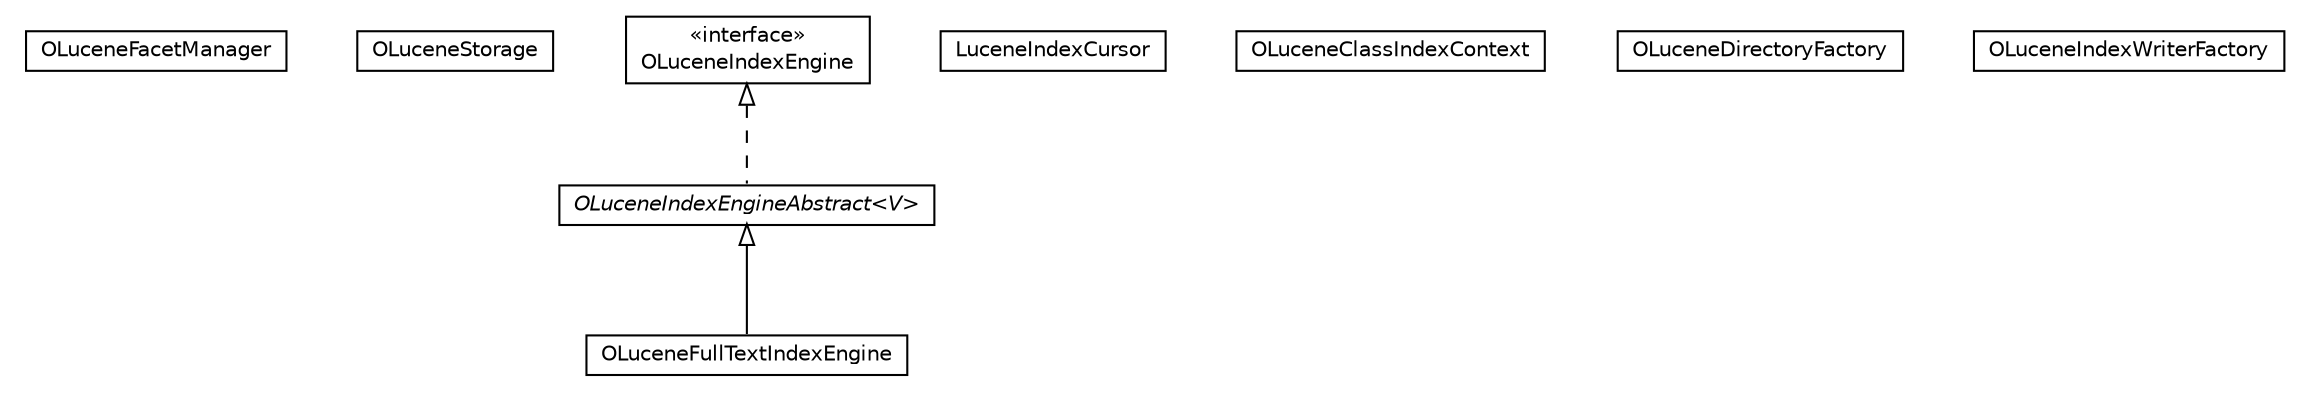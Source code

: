 #!/usr/local/bin/dot
#
# Class diagram 
# Generated by UMLGraph version R5_6-24-gf6e263 (http://www.umlgraph.org/)
#

digraph G {
	edge [fontname="Helvetica",fontsize=10,labelfontname="Helvetica",labelfontsize=10];
	node [fontname="Helvetica",fontsize=10,shape=plaintext];
	nodesep=0.25;
	ranksep=0.5;
	// com.orientechnologies.lucene.engine.OLuceneFacetManager
	c408315 [label=<<table title="com.orientechnologies.lucene.engine.OLuceneFacetManager" border="0" cellborder="1" cellspacing="0" cellpadding="2" port="p" href="./OLuceneFacetManager.html">
		<tr><td><table border="0" cellspacing="0" cellpadding="1">
<tr><td align="center" balign="center"> OLuceneFacetManager </td></tr>
		</table></td></tr>
		</table>>, URL="./OLuceneFacetManager.html", fontname="Helvetica", fontcolor="black", fontsize=10.0];
	// com.orientechnologies.lucene.engine.OLuceneStorage
	c408316 [label=<<table title="com.orientechnologies.lucene.engine.OLuceneStorage" border="0" cellborder="1" cellspacing="0" cellpadding="2" port="p" href="./OLuceneStorage.html">
		<tr><td><table border="0" cellspacing="0" cellpadding="1">
<tr><td align="center" balign="center"> OLuceneStorage </td></tr>
		</table></td></tr>
		</table>>, URL="./OLuceneStorage.html", fontname="Helvetica", fontcolor="black", fontsize=10.0];
	// com.orientechnologies.lucene.engine.OLuceneIndexEngineAbstract<V>
	c408317 [label=<<table title="com.orientechnologies.lucene.engine.OLuceneIndexEngineAbstract" border="0" cellborder="1" cellspacing="0" cellpadding="2" port="p" href="./OLuceneIndexEngineAbstract.html">
		<tr><td><table border="0" cellspacing="0" cellpadding="1">
<tr><td align="center" balign="center"><font face="Helvetica-Oblique"> OLuceneIndexEngineAbstract&lt;V&gt; </font></td></tr>
		</table></td></tr>
		</table>>, URL="./OLuceneIndexEngineAbstract.html", fontname="Helvetica", fontcolor="black", fontsize=10.0];
	// com.orientechnologies.lucene.engine.OLuceneFullTextIndexEngine
	c408318 [label=<<table title="com.orientechnologies.lucene.engine.OLuceneFullTextIndexEngine" border="0" cellborder="1" cellspacing="0" cellpadding="2" port="p" href="./OLuceneFullTextIndexEngine.html">
		<tr><td><table border="0" cellspacing="0" cellpadding="1">
<tr><td align="center" balign="center"> OLuceneFullTextIndexEngine </td></tr>
		</table></td></tr>
		</table>>, URL="./OLuceneFullTextIndexEngine.html", fontname="Helvetica", fontcolor="black", fontsize=10.0];
	// com.orientechnologies.lucene.engine.OLuceneFullTextIndexEngine.LuceneIndexCursor
	c408319 [label=<<table title="com.orientechnologies.lucene.engine.OLuceneFullTextIndexEngine.LuceneIndexCursor" border="0" cellborder="1" cellspacing="0" cellpadding="2" port="p" href="./OLuceneFullTextIndexEngine.LuceneIndexCursor.html">
		<tr><td><table border="0" cellspacing="0" cellpadding="1">
<tr><td align="center" balign="center"> LuceneIndexCursor </td></tr>
		</table></td></tr>
		</table>>, URL="./OLuceneFullTextIndexEngine.LuceneIndexCursor.html", fontname="Helvetica", fontcolor="black", fontsize=10.0];
	// com.orientechnologies.lucene.engine.OLuceneIndexEngine
	c408320 [label=<<table title="com.orientechnologies.lucene.engine.OLuceneIndexEngine" border="0" cellborder="1" cellspacing="0" cellpadding="2" port="p" href="./OLuceneIndexEngine.html">
		<tr><td><table border="0" cellspacing="0" cellpadding="1">
<tr><td align="center" balign="center"> &#171;interface&#187; </td></tr>
<tr><td align="center" balign="center"> OLuceneIndexEngine </td></tr>
		</table></td></tr>
		</table>>, URL="./OLuceneIndexEngine.html", fontname="Helvetica", fontcolor="black", fontsize=10.0];
	// com.orientechnologies.lucene.engine.OLuceneClassIndexContext
	c408321 [label=<<table title="com.orientechnologies.lucene.engine.OLuceneClassIndexContext" border="0" cellborder="1" cellspacing="0" cellpadding="2" port="p" href="./OLuceneClassIndexContext.html">
		<tr><td><table border="0" cellspacing="0" cellpadding="1">
<tr><td align="center" balign="center"> OLuceneClassIndexContext </td></tr>
		</table></td></tr>
		</table>>, URL="./OLuceneClassIndexContext.html", fontname="Helvetica", fontcolor="black", fontsize=10.0];
	// com.orientechnologies.lucene.engine.OLuceneDirectoryFactory
	c408322 [label=<<table title="com.orientechnologies.lucene.engine.OLuceneDirectoryFactory" border="0" cellborder="1" cellspacing="0" cellpadding="2" port="p" href="./OLuceneDirectoryFactory.html">
		<tr><td><table border="0" cellspacing="0" cellpadding="1">
<tr><td align="center" balign="center"> OLuceneDirectoryFactory </td></tr>
		</table></td></tr>
		</table>>, URL="./OLuceneDirectoryFactory.html", fontname="Helvetica", fontcolor="black", fontsize=10.0];
	// com.orientechnologies.lucene.engine.OLuceneIndexWriterFactory
	c408323 [label=<<table title="com.orientechnologies.lucene.engine.OLuceneIndexWriterFactory" border="0" cellborder="1" cellspacing="0" cellpadding="2" port="p" href="./OLuceneIndexWriterFactory.html">
		<tr><td><table border="0" cellspacing="0" cellpadding="1">
<tr><td align="center" balign="center"> OLuceneIndexWriterFactory </td></tr>
		</table></td></tr>
		</table>>, URL="./OLuceneIndexWriterFactory.html", fontname="Helvetica", fontcolor="black", fontsize=10.0];
	//com.orientechnologies.lucene.engine.OLuceneIndexEngineAbstract<V> implements com.orientechnologies.lucene.engine.OLuceneIndexEngine
	c408320:p -> c408317:p [dir=back,arrowtail=empty,style=dashed];
	//com.orientechnologies.lucene.engine.OLuceneFullTextIndexEngine extends com.orientechnologies.lucene.engine.OLuceneIndexEngineAbstract
	c408317:p -> c408318:p [dir=back,arrowtail=empty];
}

